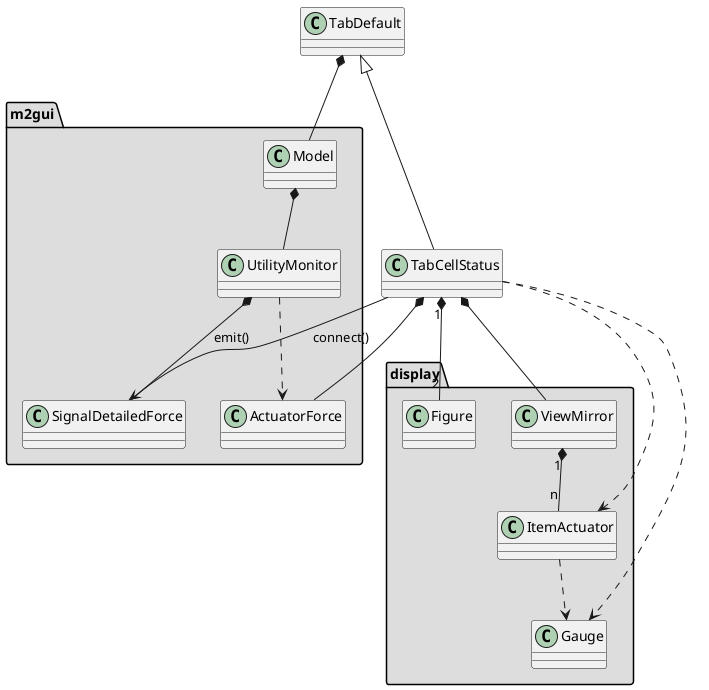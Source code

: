 @startuml
package "m2gui" #DDDDDD {
  Model *-- UtilityMonitor
  UtilityMonitor *-- SignalDetailedForce : emit()
  UtilityMonitor ..> ActuatorForce
}

package "display" #DDDDDD {
  class Figure
  ViewMirror "1" *-- "n" ItemActuator
  ItemActuator ..> Gauge
}

TabDefault *-- Model
TabDefault <|-- TabCellStatus

TabCellStatus *-- ViewMirror
TabCellStatus "1" *-- "2" Figure
TabCellStatus ..> Gauge
TabCellStatus ..> ItemActuator

TabCellStatus --> SignalDetailedForce : connect()
TabCellStatus *-- ActuatorForce
@enduml
